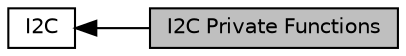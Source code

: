 digraph "I2C Private Functions"
{
  edge [fontname="Helvetica",fontsize="10",labelfontname="Helvetica",labelfontsize="10"];
  node [fontname="Helvetica",fontsize="10",shape=box];
  rankdir=LR;
  Node1 [label="I2C Private Functions",height=0.2,width=0.4,color="black", fillcolor="grey75", style="filled", fontcolor="black",tooltip=" "];
  Node2 [label="I2C",height=0.2,width=0.4,color="black", fillcolor="white", style="filled",URL="$group___i2_c.html",tooltip="I2C HAL module driver."];
  Node2->Node1 [shape=plaintext, dir="back", style="solid"];
}
